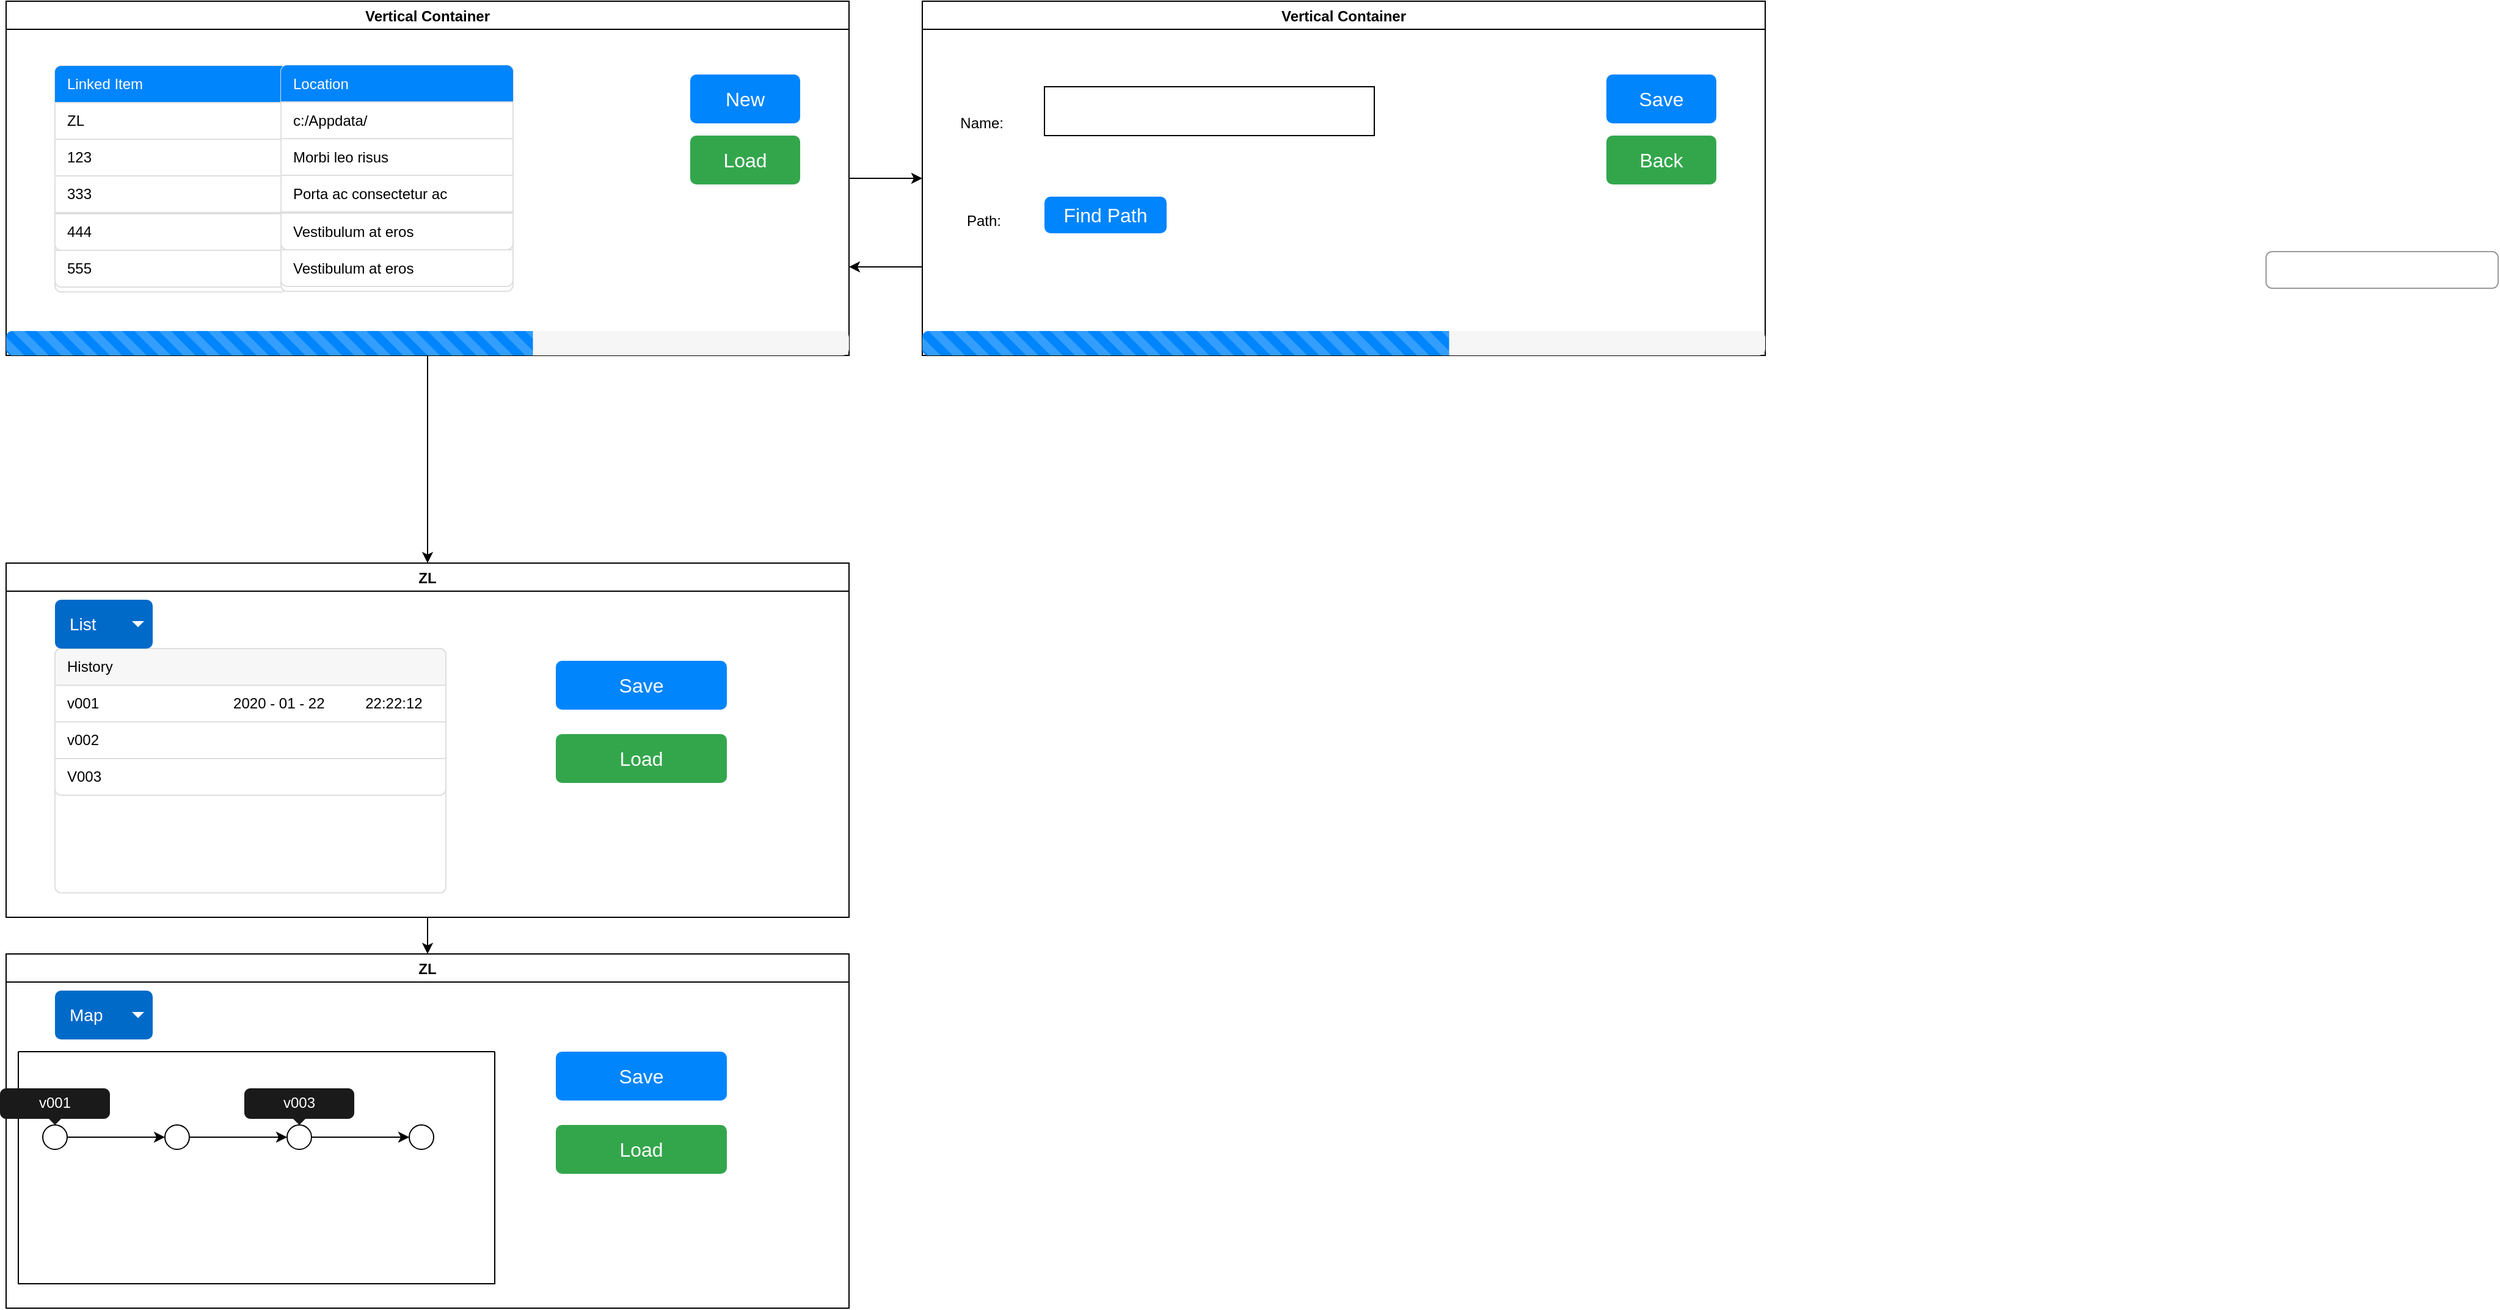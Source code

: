 <mxfile version="19.0.2" type="device"><diagram id="cwGp6OXB_hERZ6I1MJuz" name="UI"><mxGraphModel dx="1829" dy="1033" grid="1" gridSize="10" guides="1" tooltips="1" connect="1" arrows="1" fold="1" page="1" pageScale="1" pageWidth="850" pageHeight="1100" math="0" shadow="0"><root><mxCell id="0"/><mxCell id="1" parent="0"/><mxCell id="LuN2lGFRxmNJmxgvuDCu-94" style="edgeStyle=orthogonalEdgeStyle;rounded=0;orthogonalLoop=1;jettySize=auto;html=1;entryX=0.5;entryY=0;entryDx=0;entryDy=0;" parent="1" source="LuN2lGFRxmNJmxgvuDCu-1" target="LuN2lGFRxmNJmxgvuDCu-4" edge="1"><mxGeometry relative="1" as="geometry"/></mxCell><mxCell id="f-JAxLmmE8erSKSKCU6g-10" style="edgeStyle=orthogonalEdgeStyle;rounded=0;orthogonalLoop=1;jettySize=auto;html=1;entryX=0;entryY=0.5;entryDx=0;entryDy=0;" edge="1" parent="1" source="LuN2lGFRxmNJmxgvuDCu-1" target="LuN2lGFRxmNJmxgvuDCu-75"><mxGeometry relative="1" as="geometry"/></mxCell><mxCell id="LuN2lGFRxmNJmxgvuDCu-1" value="Vertical Container" style="swimlane;" parent="1" vertex="1"><mxGeometry x="120" y="90" width="690" height="290" as="geometry"/></mxCell><mxCell id="LuN2lGFRxmNJmxgvuDCu-2" value="New" style="html=1;shadow=0;dashed=0;shape=mxgraph.bootstrap.rrect;rSize=5;strokeColor=none;strokeWidth=1;fillColor=#0085FC;fontColor=#FFFFFF;whiteSpace=wrap;align=center;verticalAlign=middle;spacingLeft=0;fontStyle=0;fontSize=16;spacing=5;" parent="LuN2lGFRxmNJmxgvuDCu-1" vertex="1"><mxGeometry x="560" y="60" width="90" height="40" as="geometry"/></mxCell><mxCell id="LuN2lGFRxmNJmxgvuDCu-3" value="Load" style="html=1;shadow=0;dashed=0;shape=mxgraph.bootstrap.rrect;rSize=5;strokeColor=none;strokeWidth=1;fillColor=#33A64C;fontColor=#FFFFFF;whiteSpace=wrap;align=center;verticalAlign=middle;spacingLeft=0;fontStyle=0;fontSize=16;spacing=5;" parent="LuN2lGFRxmNJmxgvuDCu-1" vertex="1"><mxGeometry x="560" y="110" width="90" height="40" as="geometry"/></mxCell><mxCell id="LuN2lGFRxmNJmxgvuDCu-47" value="" style="html=1;shadow=0;dashed=0;shape=mxgraph.bootstrap.rrect;rSize=5;strokeColor=none;fillColor=#f6f6f6;whiteSpace=wrap;" parent="LuN2lGFRxmNJmxgvuDCu-1" vertex="1"><mxGeometry y="270" width="690" height="20" as="geometry"/></mxCell><mxCell id="LuN2lGFRxmNJmxgvuDCu-48" value="" style="html=1;shadow=0;dashed=0;shape=mxgraph.bootstrap.leftButtonStriped;fillColor=#0085FC;fontColor=#FFFFFF;whiteSpace=wrap;" parent="LuN2lGFRxmNJmxgvuDCu-47" vertex="1"><mxGeometry width="431.25" height="20" as="geometry"/></mxCell><mxCell id="LuN2lGFRxmNJmxgvuDCu-61" value="" style="html=1;shadow=0;dashed=0;shape=mxgraph.bootstrap.rrect;rSize=5;strokeColor=#DFDFDF;html=1;whiteSpace=wrap;fillColor=#FFFFFF;fontColor=#000000;" parent="LuN2lGFRxmNJmxgvuDCu-1" vertex="1"><mxGeometry x="40" y="53" width="190" height="185" as="geometry"/></mxCell><mxCell id="LuN2lGFRxmNJmxgvuDCu-62" value="Linked Item" style="html=1;shadow=0;dashed=0;shape=mxgraph.bootstrap.topButton;rSize=5;strokeColor=none;fillColor=#0085FC;fontColor=#ffffff;perimeter=none;whiteSpace=wrap;resizeWidth=1;align=left;spacing=10;" parent="LuN2lGFRxmNJmxgvuDCu-61" vertex="1"><mxGeometry width="190.0" height="30" relative="1" as="geometry"/></mxCell><mxCell id="LuN2lGFRxmNJmxgvuDCu-63" value="ZL" style="strokeColor=inherit;fillColor=inherit;gradientColor=inherit;fontColor=inherit;html=1;shadow=0;dashed=0;perimeter=none;whiteSpace=wrap;resizeWidth=1;align=left;spacing=10;" parent="LuN2lGFRxmNJmxgvuDCu-61" vertex="1"><mxGeometry width="190.0" height="30" relative="1" as="geometry"><mxPoint y="30" as="offset"/></mxGeometry></mxCell><mxCell id="LuN2lGFRxmNJmxgvuDCu-64" value="123" style="strokeColor=inherit;fillColor=inherit;gradientColor=inherit;fontColor=inherit;html=1;shadow=0;dashed=0;perimeter=none;whiteSpace=wrap;resizeWidth=1;align=left;spacing=10;" parent="LuN2lGFRxmNJmxgvuDCu-61" vertex="1"><mxGeometry width="190.0" height="30" relative="1" as="geometry"><mxPoint y="60" as="offset"/></mxGeometry></mxCell><mxCell id="LuN2lGFRxmNJmxgvuDCu-65" value="333" style="strokeColor=inherit;fillColor=inherit;gradientColor=inherit;fontColor=inherit;html=1;shadow=0;dashed=0;perimeter=none;whiteSpace=wrap;resizeWidth=1;align=left;spacing=10;" parent="LuN2lGFRxmNJmxgvuDCu-61" vertex="1"><mxGeometry width="190.0" height="30" relative="1" as="geometry"><mxPoint y="90" as="offset"/></mxGeometry></mxCell><mxCell id="LuN2lGFRxmNJmxgvuDCu-66" value="555" style="strokeColor=inherit;fillColor=inherit;gradientColor=inherit;fontColor=inherit;html=1;shadow=0;dashed=0;shape=mxgraph.bootstrap.bottomButton;rSize=5;perimeter=none;whiteSpace=wrap;resizeWidth=1;resizeHeight=0;align=left;spacing=10;" parent="LuN2lGFRxmNJmxgvuDCu-61" vertex="1"><mxGeometry y="1" width="190.0" height="30" relative="1" as="geometry"><mxPoint y="-34" as="offset"/></mxGeometry></mxCell><mxCell id="LuN2lGFRxmNJmxgvuDCu-67" value="444" style="strokeColor=inherit;fillColor=inherit;gradientColor=inherit;fontColor=inherit;html=1;shadow=0;dashed=0;shape=mxgraph.bootstrap.bottomButton;rSize=5;perimeter=none;whiteSpace=wrap;resizeWidth=1;resizeHeight=0;align=left;spacing=10;" parent="LuN2lGFRxmNJmxgvuDCu-61" vertex="1"><mxGeometry y="121" width="190.0" height="30" as="geometry"/></mxCell><mxCell id="LuN2lGFRxmNJmxgvuDCu-68" value="" style="html=1;shadow=0;dashed=0;shape=mxgraph.bootstrap.rrect;rSize=5;strokeColor=#DFDFDF;html=1;whiteSpace=wrap;fillColor=#FFFFFF;fontColor=#000000;" parent="LuN2lGFRxmNJmxgvuDCu-1" vertex="1"><mxGeometry x="225" y="52.5" width="190" height="185" as="geometry"/></mxCell><mxCell id="LuN2lGFRxmNJmxgvuDCu-69" value="Location" style="html=1;shadow=0;dashed=0;shape=mxgraph.bootstrap.topButton;rSize=5;strokeColor=none;fillColor=#0085FC;fontColor=#ffffff;perimeter=none;whiteSpace=wrap;resizeWidth=1;align=left;spacing=10;" parent="LuN2lGFRxmNJmxgvuDCu-68" vertex="1"><mxGeometry width="190.0" height="30" relative="1" as="geometry"/></mxCell><mxCell id="LuN2lGFRxmNJmxgvuDCu-70" value="c:/Appdata/" style="strokeColor=inherit;fillColor=inherit;gradientColor=inherit;fontColor=inherit;html=1;shadow=0;dashed=0;perimeter=none;whiteSpace=wrap;resizeWidth=1;align=left;spacing=10;" parent="LuN2lGFRxmNJmxgvuDCu-68" vertex="1"><mxGeometry width="190.0" height="30" relative="1" as="geometry"><mxPoint y="30" as="offset"/></mxGeometry></mxCell><mxCell id="LuN2lGFRxmNJmxgvuDCu-71" value="Morbi leo risus" style="strokeColor=inherit;fillColor=inherit;gradientColor=inherit;fontColor=inherit;html=1;shadow=0;dashed=0;perimeter=none;whiteSpace=wrap;resizeWidth=1;align=left;spacing=10;" parent="LuN2lGFRxmNJmxgvuDCu-68" vertex="1"><mxGeometry width="190.0" height="30" relative="1" as="geometry"><mxPoint y="60" as="offset"/></mxGeometry></mxCell><mxCell id="LuN2lGFRxmNJmxgvuDCu-72" value="Porta ac consectetur ac" style="strokeColor=inherit;fillColor=inherit;gradientColor=inherit;fontColor=inherit;html=1;shadow=0;dashed=0;perimeter=none;whiteSpace=wrap;resizeWidth=1;align=left;spacing=10;" parent="LuN2lGFRxmNJmxgvuDCu-68" vertex="1"><mxGeometry width="190.0" height="30" relative="1" as="geometry"><mxPoint y="90" as="offset"/></mxGeometry></mxCell><mxCell id="LuN2lGFRxmNJmxgvuDCu-73" value="Vestibulum at eros" style="strokeColor=inherit;fillColor=inherit;gradientColor=inherit;fontColor=inherit;html=1;shadow=0;dashed=0;shape=mxgraph.bootstrap.bottomButton;rSize=5;perimeter=none;whiteSpace=wrap;resizeWidth=1;resizeHeight=0;align=left;spacing=10;" parent="LuN2lGFRxmNJmxgvuDCu-68" vertex="1"><mxGeometry y="1" width="190.0" height="30" relative="1" as="geometry"><mxPoint y="-34" as="offset"/></mxGeometry></mxCell><mxCell id="LuN2lGFRxmNJmxgvuDCu-74" value="Vestibulum at eros" style="strokeColor=inherit;fillColor=inherit;gradientColor=inherit;fontColor=inherit;html=1;shadow=0;dashed=0;shape=mxgraph.bootstrap.bottomButton;rSize=5;perimeter=none;whiteSpace=wrap;resizeWidth=1;resizeHeight=0;align=left;spacing=10;" parent="LuN2lGFRxmNJmxgvuDCu-68" vertex="1"><mxGeometry y="121" width="190.0" height="30" as="geometry"/></mxCell><mxCell id="LuN2lGFRxmNJmxgvuDCu-95" style="edgeStyle=orthogonalEdgeStyle;rounded=0;orthogonalLoop=1;jettySize=auto;html=1;entryX=0.5;entryY=0;entryDx=0;entryDy=0;" parent="1" source="LuN2lGFRxmNJmxgvuDCu-4" target="LuN2lGFRxmNJmxgvuDCu-37" edge="1"><mxGeometry relative="1" as="geometry"/></mxCell><mxCell id="LuN2lGFRxmNJmxgvuDCu-4" value="ZL" style="swimlane;startSize=23;" parent="1" vertex="1"><mxGeometry x="120" y="550" width="690" height="290" as="geometry"/></mxCell><mxCell id="LuN2lGFRxmNJmxgvuDCu-5" value="Save" style="html=1;shadow=0;dashed=0;shape=mxgraph.bootstrap.rrect;rSize=5;strokeColor=none;strokeWidth=1;fillColor=#0085FC;fontColor=#FFFFFF;whiteSpace=wrap;align=center;verticalAlign=middle;spacingLeft=0;fontStyle=0;fontSize=16;spacing=5;" parent="LuN2lGFRxmNJmxgvuDCu-4" vertex="1"><mxGeometry x="450" y="80" width="140" height="40" as="geometry"/></mxCell><mxCell id="LuN2lGFRxmNJmxgvuDCu-6" value="Load" style="html=1;shadow=0;dashed=0;shape=mxgraph.bootstrap.rrect;rSize=5;strokeColor=none;strokeWidth=1;fillColor=#33A64C;fontColor=#FFFFFF;whiteSpace=wrap;align=center;verticalAlign=middle;spacingLeft=0;fontStyle=0;fontSize=16;spacing=5;" parent="LuN2lGFRxmNJmxgvuDCu-4" vertex="1"><mxGeometry x="450" y="140" width="140" height="40" as="geometry"/></mxCell><mxCell id="LuN2lGFRxmNJmxgvuDCu-7" value="" style="html=1;shadow=0;dashed=0;shape=mxgraph.bootstrap.rrect;rSize=5;strokeColor=#DFDFDF;html=1;whiteSpace=wrap;fillColor=#FFFFFF;fontColor=#000000;" parent="LuN2lGFRxmNJmxgvuDCu-4" vertex="1"><mxGeometry x="40" y="70" width="320" height="200" as="geometry"/></mxCell><mxCell id="LuN2lGFRxmNJmxgvuDCu-8" value="History" style="html=1;shadow=0;dashed=0;shape=mxgraph.bootstrap.topButton;strokeColor=inherit;fillColor=#F7F7F7;rSize=5;perimeter=none;whiteSpace=wrap;resizeWidth=1;align=left;spacing=10;" parent="LuN2lGFRxmNJmxgvuDCu-7" vertex="1"><mxGeometry width="320" height="30" relative="1" as="geometry"/></mxCell><mxCell id="LuN2lGFRxmNJmxgvuDCu-9" value="v001&amp;nbsp; &amp;nbsp; &amp;nbsp; &amp;nbsp; &amp;nbsp; &amp;nbsp; &amp;nbsp; &amp;nbsp; &amp;nbsp; &amp;nbsp; &amp;nbsp; &amp;nbsp; &amp;nbsp; &amp;nbsp; &amp;nbsp; &amp;nbsp; &amp;nbsp;2020 - 01 - 22&amp;nbsp; &amp;nbsp; &amp;nbsp; &amp;nbsp; &amp;nbsp; 22:22:12" style="strokeColor=inherit;fillColor=inherit;gradientColor=inherit;fontColor=inherit;html=1;shadow=0;dashed=0;perimeter=none;whiteSpace=wrap;resizeWidth=1;align=left;spacing=10;" parent="LuN2lGFRxmNJmxgvuDCu-7" vertex="1"><mxGeometry width="320" height="30" relative="1" as="geometry"><mxPoint y="30" as="offset"/></mxGeometry></mxCell><mxCell id="LuN2lGFRxmNJmxgvuDCu-10" value="v002" style="strokeColor=inherit;fillColor=inherit;gradientColor=inherit;fontColor=inherit;html=1;shadow=0;dashed=0;perimeter=none;whiteSpace=wrap;resizeWidth=1;align=left;spacing=10;" parent="LuN2lGFRxmNJmxgvuDCu-7" vertex="1"><mxGeometry width="320" height="30" relative="1" as="geometry"><mxPoint y="60" as="offset"/></mxGeometry></mxCell><mxCell id="LuN2lGFRxmNJmxgvuDCu-11" value="V003" style="strokeColor=inherit;fillColor=inherit;gradientColor=inherit;fontColor=inherit;html=1;shadow=0;dashed=0;shape=mxgraph.bootstrap.bottomButton;rSize=5;perimeter=none;whiteSpace=wrap;resizeWidth=1;resizeHeight=0;align=left;spacing=10;" parent="LuN2lGFRxmNJmxgvuDCu-7" vertex="1"><mxGeometry y="1" width="320" height="30" relative="1" as="geometry"><mxPoint y="-110" as="offset"/></mxGeometry></mxCell><mxCell id="LuN2lGFRxmNJmxgvuDCu-29" value="List" style="html=1;shadow=0;dashed=0;shape=mxgraph.bootstrap.rrect;rSize=5;strokeColor=none;strokeWidth=1;fillColor=#006AC9;fontColor=#ffffff;whiteSpace=wrap;align=left;verticalAlign=middle;fontStyle=0;fontSize=14;spacingLeft=10;" parent="LuN2lGFRxmNJmxgvuDCu-4" vertex="1"><mxGeometry x="40" y="30" width="80" height="40" as="geometry"/></mxCell><mxCell id="LuN2lGFRxmNJmxgvuDCu-30" value="" style="shape=triangle;direction=south;fillColor=#ffffff;strokeColor=none;perimeter=none;" parent="LuN2lGFRxmNJmxgvuDCu-29" vertex="1"><mxGeometry x="1" y="0.5" width="10" height="5" relative="1" as="geometry"><mxPoint x="-17" y="-2.5" as="offset"/></mxGeometry></mxCell><mxCell id="LuN2lGFRxmNJmxgvuDCu-37" value="ZL" style="swimlane;startSize=23;" parent="1" vertex="1"><mxGeometry x="120" y="870" width="690" height="290" as="geometry"/></mxCell><mxCell id="LuN2lGFRxmNJmxgvuDCu-38" value="Save" style="html=1;shadow=0;dashed=0;shape=mxgraph.bootstrap.rrect;rSize=5;strokeColor=none;strokeWidth=1;fillColor=#0085FC;fontColor=#FFFFFF;whiteSpace=wrap;align=center;verticalAlign=middle;spacingLeft=0;fontStyle=0;fontSize=16;spacing=5;" parent="LuN2lGFRxmNJmxgvuDCu-37" vertex="1"><mxGeometry x="450" y="80" width="140" height="40" as="geometry"/></mxCell><mxCell id="LuN2lGFRxmNJmxgvuDCu-39" value="Load" style="html=1;shadow=0;dashed=0;shape=mxgraph.bootstrap.rrect;rSize=5;strokeColor=none;strokeWidth=1;fillColor=#33A64C;fontColor=#FFFFFF;whiteSpace=wrap;align=center;verticalAlign=middle;spacingLeft=0;fontStyle=0;fontSize=16;spacing=5;" parent="LuN2lGFRxmNJmxgvuDCu-37" vertex="1"><mxGeometry x="450" y="140" width="140" height="40" as="geometry"/></mxCell><mxCell id="LuN2lGFRxmNJmxgvuDCu-45" value="Map" style="html=1;shadow=0;dashed=0;shape=mxgraph.bootstrap.rrect;rSize=5;strokeColor=none;strokeWidth=1;fillColor=#006AC9;fontColor=#ffffff;whiteSpace=wrap;align=left;verticalAlign=middle;fontStyle=0;fontSize=14;spacingLeft=10;" parent="LuN2lGFRxmNJmxgvuDCu-37" vertex="1"><mxGeometry x="40" y="30" width="80" height="40" as="geometry"/></mxCell><mxCell id="LuN2lGFRxmNJmxgvuDCu-46" value="" style="shape=triangle;direction=south;fillColor=#ffffff;strokeColor=none;perimeter=none;" parent="LuN2lGFRxmNJmxgvuDCu-45" vertex="1"><mxGeometry x="1" y="0.5" width="10" height="5" relative="1" as="geometry"><mxPoint x="-17" y="-2.5" as="offset"/></mxGeometry></mxCell><mxCell id="LuN2lGFRxmNJmxgvuDCu-51" value="" style="edgeStyle=orthogonalEdgeStyle;rounded=0;orthogonalLoop=1;jettySize=auto;html=1;" parent="LuN2lGFRxmNJmxgvuDCu-37" source="LuN2lGFRxmNJmxgvuDCu-49" target="LuN2lGFRxmNJmxgvuDCu-50" edge="1"><mxGeometry relative="1" as="geometry"/></mxCell><mxCell id="LuN2lGFRxmNJmxgvuDCu-49" value="" style="ellipse;whiteSpace=wrap;html=1;aspect=fixed;" parent="LuN2lGFRxmNJmxgvuDCu-37" vertex="1"><mxGeometry x="30" y="140" width="20" height="20" as="geometry"/></mxCell><mxCell id="LuN2lGFRxmNJmxgvuDCu-53" value="" style="edgeStyle=orthogonalEdgeStyle;rounded=0;orthogonalLoop=1;jettySize=auto;html=1;" parent="LuN2lGFRxmNJmxgvuDCu-37" source="LuN2lGFRxmNJmxgvuDCu-50" target="LuN2lGFRxmNJmxgvuDCu-52" edge="1"><mxGeometry relative="1" as="geometry"/></mxCell><mxCell id="LuN2lGFRxmNJmxgvuDCu-50" value="" style="ellipse;whiteSpace=wrap;html=1;aspect=fixed;" parent="LuN2lGFRxmNJmxgvuDCu-37" vertex="1"><mxGeometry x="130" y="140" width="20" height="20" as="geometry"/></mxCell><mxCell id="LuN2lGFRxmNJmxgvuDCu-55" value="" style="edgeStyle=orthogonalEdgeStyle;rounded=0;orthogonalLoop=1;jettySize=auto;html=1;" parent="LuN2lGFRxmNJmxgvuDCu-37" source="LuN2lGFRxmNJmxgvuDCu-52" target="LuN2lGFRxmNJmxgvuDCu-54" edge="1"><mxGeometry relative="1" as="geometry"/></mxCell><mxCell id="LuN2lGFRxmNJmxgvuDCu-52" value="" style="ellipse;whiteSpace=wrap;html=1;aspect=fixed;" parent="LuN2lGFRxmNJmxgvuDCu-37" vertex="1"><mxGeometry x="230" y="140" width="20" height="20" as="geometry"/></mxCell><mxCell id="LuN2lGFRxmNJmxgvuDCu-54" value="" style="ellipse;whiteSpace=wrap;html=1;aspect=fixed;" parent="LuN2lGFRxmNJmxgvuDCu-37" vertex="1"><mxGeometry x="330" y="140" width="20" height="20" as="geometry"/></mxCell><mxCell id="LuN2lGFRxmNJmxgvuDCu-56" value="" style="swimlane;startSize=0;" parent="LuN2lGFRxmNJmxgvuDCu-37" vertex="1"><mxGeometry x="10" y="80" width="390" height="190" as="geometry"><mxRectangle x="10" y="80" width="50" height="40" as="alternateBounds"/></mxGeometry></mxCell><mxCell id="LuN2lGFRxmNJmxgvuDCu-58" value="v001" style="html=1;shadow=0;dashed=0;shape=mxgraph.bootstrap.popover;fillColor=#1A1A1A;strokeColor=none;dx=45;dy=5;rSize=5;whiteSpace=wrap;verticalAlign=top;spacing=10;fontSize=12;spacingLeft=0;align=center;spacingTop=-10;fontColor=#FFFFFF;" parent="LuN2lGFRxmNJmxgvuDCu-56" vertex="1"><mxGeometry x="-15" y="30" width="90" height="30" as="geometry"/></mxCell><mxCell id="LuN2lGFRxmNJmxgvuDCu-60" value="v003" style="html=1;shadow=0;dashed=0;shape=mxgraph.bootstrap.popover;fillColor=#1A1A1A;strokeColor=none;dx=45;dy=5;rSize=5;whiteSpace=wrap;verticalAlign=top;spacing=10;fontSize=12;spacingLeft=0;align=center;spacingTop=-10;fontColor=#FFFFFF;" parent="LuN2lGFRxmNJmxgvuDCu-56" vertex="1"><mxGeometry x="185" y="30" width="90" height="30" as="geometry"/></mxCell><mxCell id="f-JAxLmmE8erSKSKCU6g-11" style="edgeStyle=orthogonalEdgeStyle;rounded=0;orthogonalLoop=1;jettySize=auto;html=1;exitX=0;exitY=0.75;exitDx=0;exitDy=0;entryX=1;entryY=0.75;entryDx=0;entryDy=0;" edge="1" parent="1" source="LuN2lGFRxmNJmxgvuDCu-75" target="LuN2lGFRxmNJmxgvuDCu-1"><mxGeometry relative="1" as="geometry"/></mxCell><mxCell id="LuN2lGFRxmNJmxgvuDCu-75" value="Vertical Container" style="swimlane;" parent="1" vertex="1"><mxGeometry x="870" y="90" width="690" height="290" as="geometry"/></mxCell><mxCell id="LuN2lGFRxmNJmxgvuDCu-76" value="Save" style="html=1;shadow=0;dashed=0;shape=mxgraph.bootstrap.rrect;rSize=5;strokeColor=none;strokeWidth=1;fillColor=#0085FC;fontColor=#FFFFFF;whiteSpace=wrap;align=center;verticalAlign=middle;spacingLeft=0;fontStyle=0;fontSize=16;spacing=5;" parent="LuN2lGFRxmNJmxgvuDCu-75" vertex="1"><mxGeometry x="560" y="60" width="90" height="40" as="geometry"/></mxCell><mxCell id="LuN2lGFRxmNJmxgvuDCu-77" value="Back" style="html=1;shadow=0;dashed=0;shape=mxgraph.bootstrap.rrect;rSize=5;strokeColor=none;strokeWidth=1;fillColor=#33A64C;fontColor=#FFFFFF;whiteSpace=wrap;align=center;verticalAlign=middle;spacingLeft=0;fontStyle=0;fontSize=16;spacing=5;" parent="LuN2lGFRxmNJmxgvuDCu-75" vertex="1"><mxGeometry x="560" y="110" width="90" height="40" as="geometry"/></mxCell><mxCell id="LuN2lGFRxmNJmxgvuDCu-78" value="" style="html=1;shadow=0;dashed=0;shape=mxgraph.bootstrap.rrect;rSize=5;strokeColor=none;fillColor=#f6f6f6;whiteSpace=wrap;" parent="LuN2lGFRxmNJmxgvuDCu-75" vertex="1"><mxGeometry y="270" width="690" height="20" as="geometry"/></mxCell><mxCell id="LuN2lGFRxmNJmxgvuDCu-79" value="" style="html=1;shadow=0;dashed=0;shape=mxgraph.bootstrap.leftButtonStriped;fillColor=#0085FC;fontColor=#FFFFFF;whiteSpace=wrap;" parent="LuN2lGFRxmNJmxgvuDCu-78" vertex="1"><mxGeometry width="431.25" height="20" as="geometry"/></mxCell><mxCell id="LuN2lGFRxmNJmxgvuDCu-100" value="" style="html=1;shadow=0;dashed=0;shape=mxgraph.bootstrap.rrect;rSize=5;fillColor=none;strokeColor=#999999;align=left;spacing=15;fontSize=14;fontColor=#6C767D;" parent="LuN2lGFRxmNJmxgvuDCu-75" vertex="1"><mxGeometry width="190" height="30" relative="1" as="geometry"><mxPoint x="1100" y="205" as="offset"/></mxGeometry></mxCell><mxCell id="f-JAxLmmE8erSKSKCU6g-7" value="" style="whiteSpace=wrap;html=1;" vertex="1" parent="LuN2lGFRxmNJmxgvuDCu-75"><mxGeometry x="100" y="70" width="270" height="40" as="geometry"/></mxCell><mxCell id="f-JAxLmmE8erSKSKCU6g-9" value="Find Path" style="html=1;shadow=0;dashed=0;shape=mxgraph.bootstrap.rrect;rSize=5;strokeColor=none;strokeWidth=1;fillColor=#0085FC;fontColor=#FFFFFF;whiteSpace=wrap;align=center;verticalAlign=middle;spacingLeft=0;fontStyle=0;fontSize=16;spacing=5;" vertex="1" parent="LuN2lGFRxmNJmxgvuDCu-75"><mxGeometry x="100" y="160" width="100" height="30" as="geometry"/></mxCell><mxCell id="f-JAxLmmE8erSKSKCU6g-8" value="Path:" style="text;html=1;align=center;verticalAlign=middle;resizable=0;points=[];autosize=1;strokeColor=none;fillColor=none;" vertex="1" parent="LuN2lGFRxmNJmxgvuDCu-75"><mxGeometry x="30" y="170" width="40" height="20" as="geometry"/></mxCell><mxCell id="f-JAxLmmE8erSKSKCU6g-6" value="Name:&amp;nbsp;" style="text;html=1;align=center;verticalAlign=middle;resizable=0;points=[];autosize=1;strokeColor=none;fillColor=none;" vertex="1" parent="1"><mxGeometry x="895" y="180" width="50" height="20" as="geometry"/></mxCell></root></mxGraphModel></diagram></mxfile>